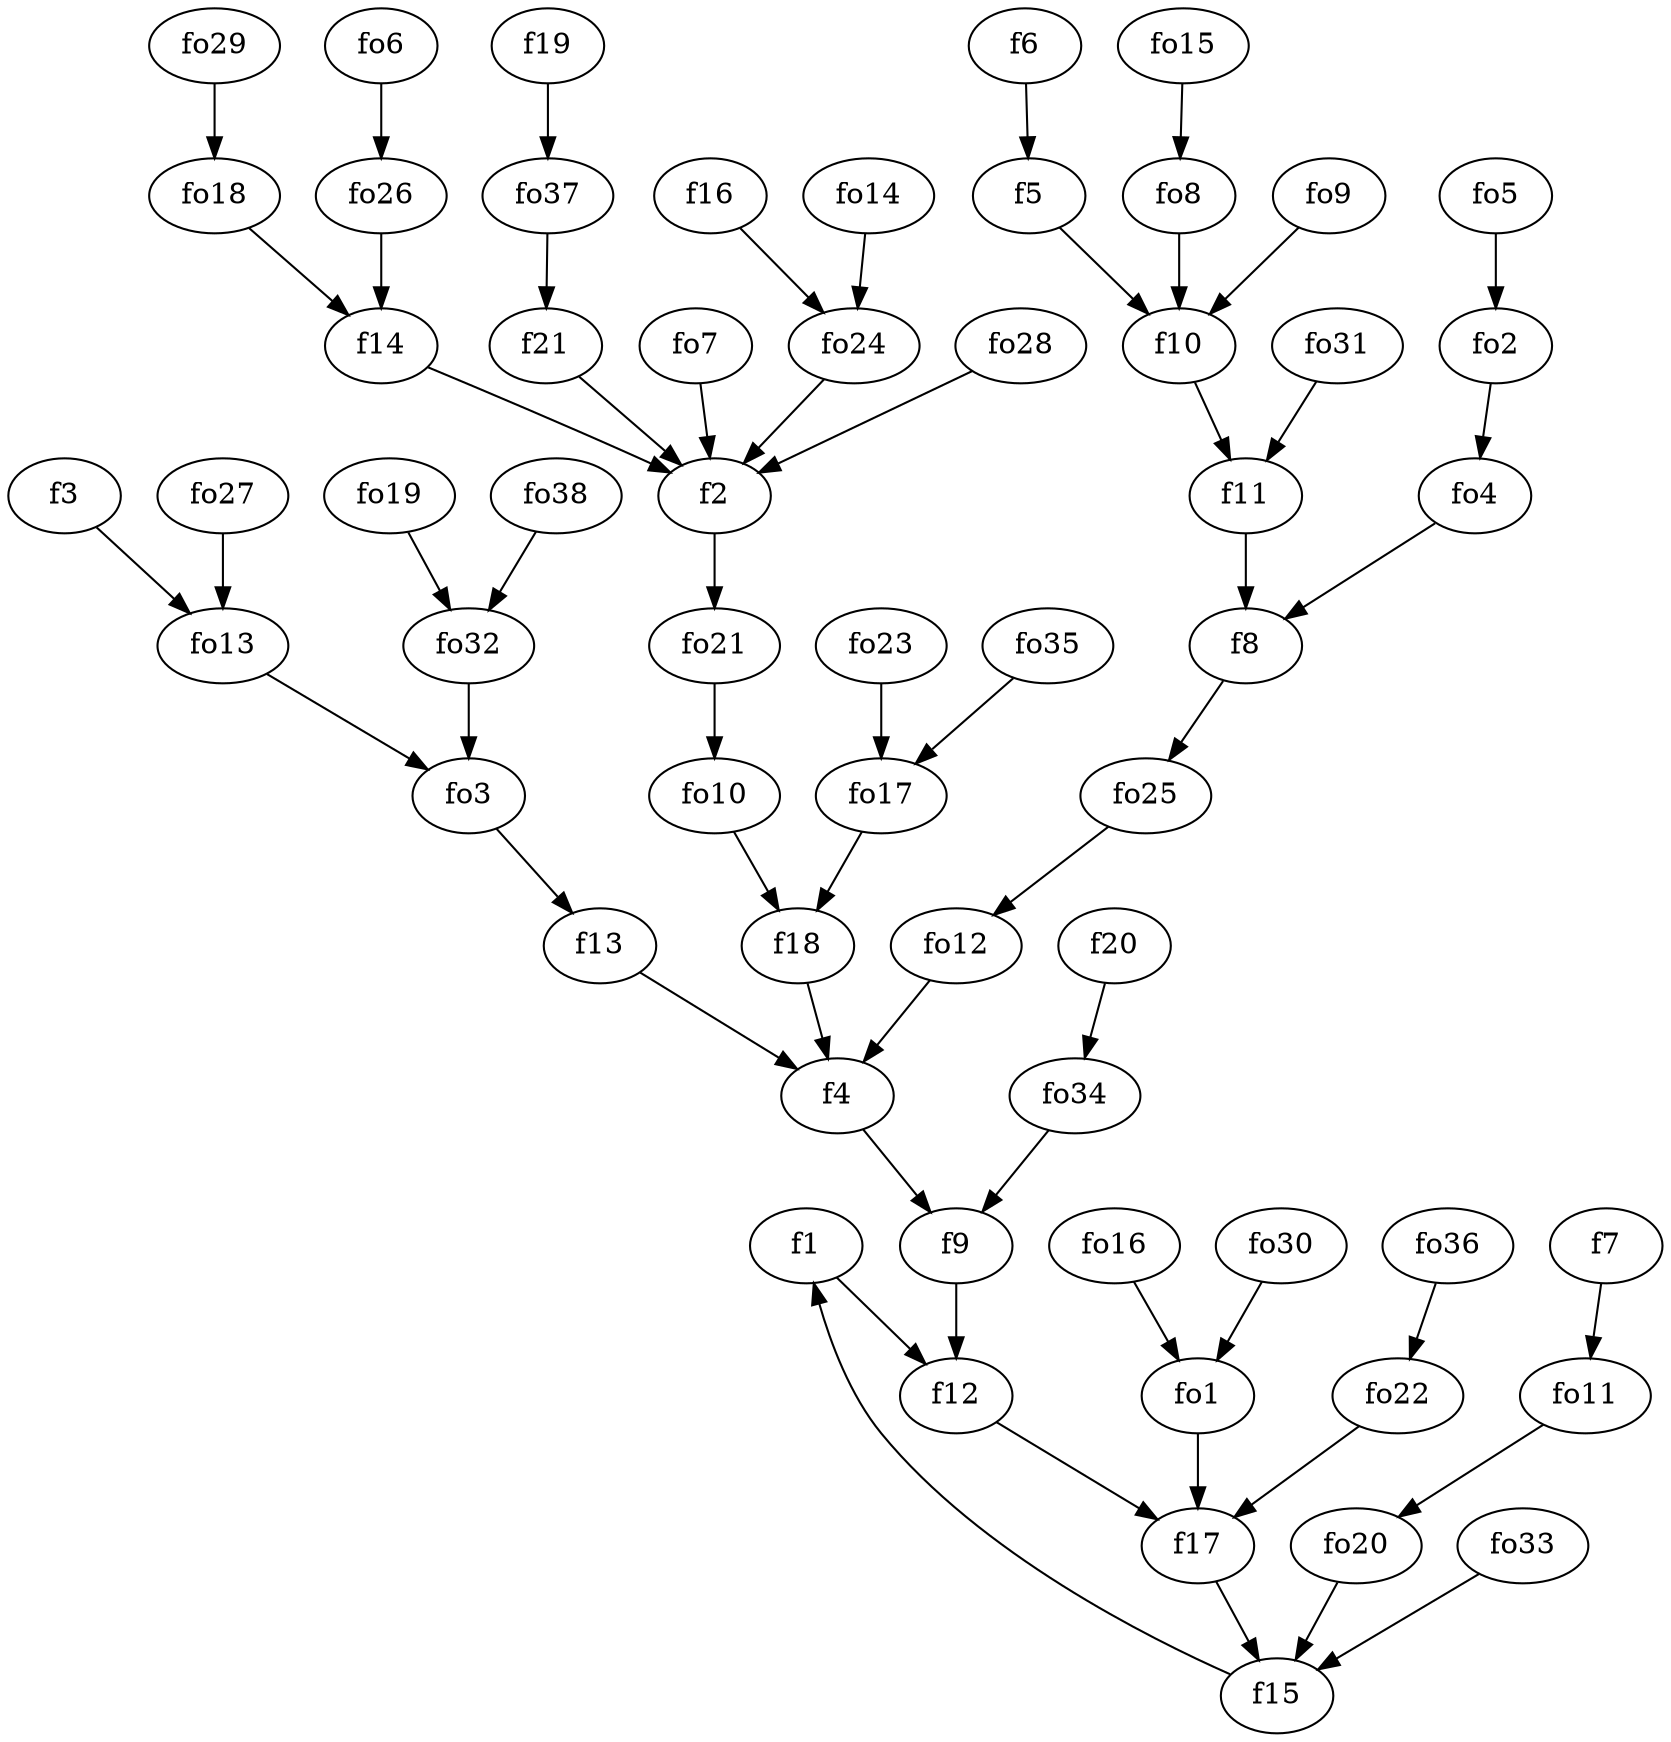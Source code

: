 strict digraph  {
f1;
f2;
f3;
f4;
f5;
f6;
f7;
f8;
f9;
f10;
f11;
f12;
f13;
f14;
f15;
f16;
f17;
f18;
f19;
f20;
f21;
fo1;
fo2;
fo3;
fo4;
fo5;
fo6;
fo7;
fo8;
fo9;
fo10;
fo11;
fo12;
fo13;
fo14;
fo15;
fo16;
fo17;
fo18;
fo19;
fo20;
fo21;
fo22;
fo23;
fo24;
fo25;
fo26;
fo27;
fo28;
fo29;
fo30;
fo31;
fo32;
fo33;
fo34;
fo35;
fo36;
fo37;
fo38;
f1 -> f12  [weight=2];
f2 -> fo21  [weight=2];
f3 -> fo13  [weight=2];
f4 -> f9  [weight=2];
f5 -> f10  [weight=2];
f6 -> f5  [weight=2];
f7 -> fo11  [weight=2];
f8 -> fo25  [weight=2];
f9 -> f12  [weight=2];
f10 -> f11  [weight=2];
f11 -> f8  [weight=2];
f12 -> f17  [weight=2];
f13 -> f4  [weight=2];
f14 -> f2  [weight=2];
f15 -> f1  [weight=2];
f16 -> fo24  [weight=2];
f17 -> f15  [weight=2];
f18 -> f4  [weight=2];
f19 -> fo37  [weight=2];
f20 -> fo34  [weight=2];
f21 -> f2  [weight=2];
fo1 -> f17  [weight=2];
fo2 -> fo4  [weight=2];
fo3 -> f13  [weight=2];
fo4 -> f8  [weight=2];
fo5 -> fo2  [weight=2];
fo6 -> fo26  [weight=2];
fo7 -> f2  [weight=2];
fo8 -> f10  [weight=2];
fo9 -> f10  [weight=2];
fo10 -> f18  [weight=2];
fo11 -> fo20  [weight=2];
fo12 -> f4  [weight=2];
fo13 -> fo3  [weight=2];
fo14 -> fo24  [weight=2];
fo15 -> fo8  [weight=2];
fo16 -> fo1  [weight=2];
fo17 -> f18  [weight=2];
fo18 -> f14  [weight=2];
fo19 -> fo32  [weight=2];
fo20 -> f15  [weight=2];
fo21 -> fo10  [weight=2];
fo22 -> f17  [weight=2];
fo23 -> fo17  [weight=2];
fo24 -> f2  [weight=2];
fo25 -> fo12  [weight=2];
fo26 -> f14  [weight=2];
fo27 -> fo13  [weight=2];
fo28 -> f2  [weight=2];
fo29 -> fo18  [weight=2];
fo30 -> fo1  [weight=2];
fo31 -> f11  [weight=2];
fo32 -> fo3  [weight=2];
fo33 -> f15  [weight=2];
fo34 -> f9  [weight=2];
fo35 -> fo17  [weight=2];
fo36 -> fo22  [weight=2];
fo37 -> f21  [weight=2];
fo38 -> fo32  [weight=2];
}
